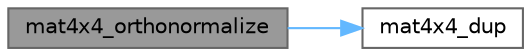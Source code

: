 digraph "mat4x4_orthonormalize"
{
 // LATEX_PDF_SIZE
  bgcolor="transparent";
  edge [fontname=Helvetica,fontsize=10,labelfontname=Helvetica,labelfontsize=10];
  node [fontname=Helvetica,fontsize=10,shape=box,height=0.2,width=0.4];
  rankdir="LR";
  Node1 [id="Node000001",label="mat4x4_orthonormalize",height=0.2,width=0.4,color="gray40", fillcolor="grey60", style="filled", fontcolor="black",tooltip=" "];
  Node1 -> Node2 [id="edge2_Node000001_Node000002",color="steelblue1",style="solid",tooltip=" "];
  Node2 [id="Node000002",label="mat4x4_dup",height=0.2,width=0.4,color="grey40", fillcolor="white", style="filled",URL="$linmath_8h.html#a61fdfe9ec0ea6783e549a9c98e86e75a",tooltip=" "];
}
